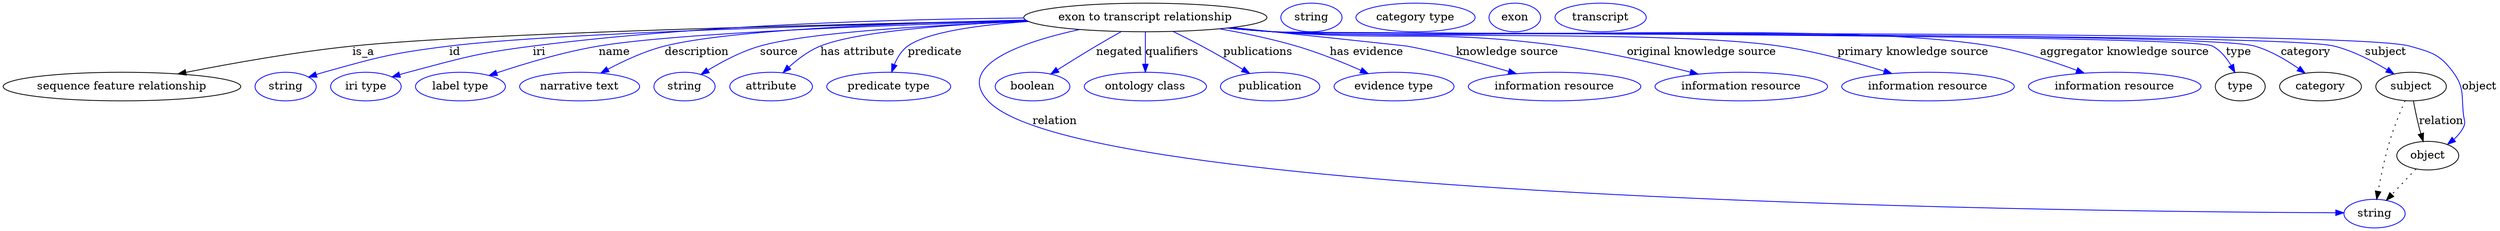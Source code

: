 digraph {
	graph [bb="0,0,3136.5,283"];
	node [label="\N"];
	"exon to transcript relationship"	[height=0.5,
		label="exon to transcript relationship",
		pos="1435.5,265",
		width=4.2427];
	"sequence feature relationship"	[height=0.5,
		pos="149.49,178",
		width=4.1524];
	"exon to transcript relationship" -> "sequence feature relationship"	[label=is_a,
		lp="453.49,221.5",
		pos="e,220.03,193.92 1285.8,261.23 1049.2,256.43 598.9,245.47 439.49,229 368.15,221.63 287.84,207.31 229.86,195.88"];
	id	[color=blue,
		height=0.5,
		label=string,
		pos="355.49,178",
		width=1.0652];
	"exon to transcript relationship" -> id	[color=blue,
		label=id,
		lp="568.49,221.5",
		pos="e,384.48,189.97 1286.4,261.02 1074.6,256.27 697.22,245.77 561.49,229 490.29,220.2 472.56,215.35 403.49,196 400.38,195.13 397.18,\
194.16 393.98,193.14",
		style=solid];
	iri	[color=blue,
		height=0.5,
		label="iri type",
		pos="456.49,178",
		width=1.2277];
	"exon to transcript relationship" -> iri	[color=blue,
		label=iri,
		lp="674.49,221.5",
		pos="e,489.41,190.14 1282.8,264.3 1127.1,262.91 879.11,256 666.49,229 595.75,220.02 578.42,214.25 509.49,196 506.12,195.11 502.64,194.13 \
499.16,193.11",
		style=solid];
	name	[color=blue,
		height=0.5,
		label="label type",
		pos="575.49,178",
		width=1.5707];
	"exon to transcript relationship" -> name	[color=blue,
		label=name,
		lp="768.49,221.5",
		pos="e,611.37,192.01 1287.4,260.45 1117.1,255.65 848.31,245.74 748.49,229 704.43,221.61 655.65,206.89 621.16,195.33",
		style=solid];
	description	[color=blue,
		height=0.5,
		label="narrative text",
		pos="725.49,178",
		width=2.0943];
	"exon to transcript relationship" -> description	[color=blue,
		label=description,
		lp="871.99,221.5",
		pos="e,751.86,194.94 1285,261.82 1134.6,258.46 914.06,250.03 831.49,229 806.69,222.69 780.68,210.51 760.63,199.76",
		style=solid];
	source	[color=blue,
		height=0.5,
		label=string,
		pos="857.49,178",
		width=1.0652];
	"exon to transcript relationship" -> source	[color=blue,
		label=source,
		lp="975.49,221.5",
		pos="e,878.06,193.2 1288.6,260.04 1169.8,255.61 1012.6,246.6 951.49,229 928.5,222.38 904.72,209.67 886.84,198.72",
		style=solid];
	"has attribute"	[color=blue,
		height=0.5,
		label=attribute,
		pos="965.49,178",
		width=1.4443];
	"exon to transcript relationship" -> "has attribute"	[color=blue,
		label="has attribute",
		lp="1074.5,221.5",
		pos="e,980.58,195.56 1287.8,260.35 1190.7,256.24 1073.5,247.51 1027.5,229 1012.8,223.11 998.9,212.51 987.97,202.59",
		style=solid];
	predicate	[color=blue,
		height=0.5,
		label="predicate type",
		pos="1113.5,178",
		width=2.1665];
	"exon to transcript relationship" -> predicate	[color=blue,
		label=predicate,
		lp="1171.5,221.5",
		pos="e,1117.2,196.15 1288.9,259.88 1226.4,255.5 1162.2,246.67 1137.5,229 1129.6,223.39 1124.2,214.5 1120.6,205.77",
		style=solid];
	relation	[color=blue,
		height=0.5,
		label=string,
		pos="2982.5,18",
		width=1.0652];
	"exon to transcript relationship" -> relation	[color=blue,
		label=relation,
		lp="1322.5,134.5",
		pos="e,2944.1,19.065 1353.1,249.77 1282.1,234.1 1197,204.99 1238.5,160 1356.6,31.928 2663.8,20.165 2933.9,19.103",
		style=solid];
	negated	[color=blue,
		height=0.5,
		label=boolean,
		pos="1294.5,178",
		width=1.2999];
	"exon to transcript relationship" -> negated	[color=blue,
		label=negated,
		lp="1402.5,221.5",
		pos="e,1317.5,193.97 1405,247.21 1394.9,241.54 1383.7,235.09 1373.5,229 1357.7,219.55 1340.4,208.65 1326,199.45",
		style=solid];
	qualifiers	[color=blue,
		height=0.5,
		label="ontology class",
		pos="1435.5,178",
		width=2.1304];
	"exon to transcript relationship" -> qualifiers	[color=blue,
		label=qualifiers,
		lp="1469,221.5",
		pos="e,1435.5,196.18 1435.5,246.8 1435.5,235.16 1435.5,219.55 1435.5,206.24",
		style=solid];
	publications	[color=blue,
		height=0.5,
		label=publication,
		pos="1592.5,178",
		width=1.7332];
	"exon to transcript relationship" -> publications	[color=blue,
		label=publications,
		lp="1577.5,221.5",
		pos="e,1566.8,194.57 1470.4,247.38 1482,241.72 1494.9,235.24 1506.5,229 1523.7,219.79 1542.4,208.98 1558,199.78",
		style=solid];
	"has evidence"	[color=blue,
		height=0.5,
		label="evidence type",
		pos="1748.5,178",
		width=2.0943];
	"exon to transcript relationship" -> "has evidence"	[color=blue,
		label="has evidence",
		lp="1714,221.5",
		pos="e,1716,194.34 1528.7,250.74 1559.8,245.28 1594.4,238.07 1625.5,229 1653.2,220.91 1683.2,208.77 1706.7,198.47",
		style=solid];
	"knowledge source"	[color=blue,
		height=0.5,
		label="information resource",
		pos="1950.5,178",
		width=3.015];
	"exon to transcript relationship" -> "knowledge source"	[color=blue,
		label="knowledge source",
		lp="1891,221.5",
		pos="e,1902.4,194.15 1545.2,252.43 1639.8,242.44 1761.7,229.51 1764.5,229 1807.9,220.91 1856,207.85 1892.5,197.12",
		style=solid];
	"original knowledge source"	[color=blue,
		height=0.5,
		label="information resource",
		pos="2185.5,178",
		width=3.015];
	"exon to transcript relationship" -> "original knowledge source"	[color=blue,
		label="original knowledge source",
		lp="2135.5,221.5",
		pos="e,2131.1,193.72 1541.7,252.01 1560.3,250.15 1579.4,248.39 1597.5,247 1758.1,234.59 1799.8,250.47 1959.5,229 2014.7,221.58 2076.3,\
207.55 2121.2,196.24",
		style=solid];
	"primary knowledge source"	[color=blue,
		height=0.5,
		label="information resource",
		pos="2420.5,178",
		width=3.015];
	"exon to transcript relationship" -> "primary knowledge source"	[color=blue,
		label="primary knowledge source",
		lp="2401.5,221.5",
		pos="e,2375,194.36 1540,251.85 1559.1,249.97 1578.9,248.24 1597.5,247 1738.6,237.62 2093.6,249.4 2233.5,229 2278.7,222.41 2328.6,208.74 \
2365.4,197.35",
		style=solid];
	"aggregator knowledge source"	[color=blue,
		height=0.5,
		label="information resource",
		pos="2655.5,178",
		width=3.015];
	"exon to transcript relationship" -> "aggregator knowledge source"	[color=blue,
		label="aggregator knowledge source",
		lp="2668,221.5",
		pos="e,2617.1,194.86 1539.5,251.77 1558.8,249.88 1578.7,248.17 1597.5,247 1797.8,234.52 2302.5,262.16 2500.5,229 2537.4,222.82 2577.5,\
209.69 2607.7,198.44",
		style=solid];
	type	[height=0.5,
		pos="2813.5,178",
		width=0.86659];
	"exon to transcript relationship" -> type	[color=blue,
		label=type,
		lp="2811.5,221.5",
		pos="e,2806.8,195.72 1539.1,251.74 1558.5,249.84 1578.6,248.13 1597.5,247 1630.2,245.04 2749.5,244.37 2778.5,229 2788.6,223.66 2796.3,\
213.97 2802,204.54",
		style=solid];
	category	[height=0.5,
		pos="2914.5,178",
		width=1.4263];
	"exon to transcript relationship" -> category	[color=blue,
		label=category,
		lp="2896,221.5",
		pos="e,2895.1,194.78 1539.1,251.73 1558.5,249.83 1578.6,248.13 1597.5,247 1665.9,242.92 2765.6,247.84 2831.5,229 2851.4,223.32 2871.3,\
211.57 2886.6,200.89",
		style=solid];
	subject	[height=0.5,
		pos="3028.5,178",
		width=1.2277];
	"exon to transcript relationship" -> subject	[color=blue,
		label=subject,
		lp="2996.5,221.5",
		pos="e,3006.9,193.84 1539.1,251.71 1558.5,249.81 1578.6,248.12 1597.5,247 1671.5,242.63 2859.6,246.96 2931.5,229 2955.3,223.04 2979.9,\
210.28 2998.4,199.14",
		style=solid];
	object	[height=0.5,
		pos="3049.5,91",
		width=1.0832];
	"exon to transcript relationship" -> object	[color=blue,
		label=object,
		lp="3114.5,178",
		pos="e,3074.4,105.25 1539.1,251.7 1558.5,249.8 1578.6,248.11 1597.5,247 1676.7,242.35 2950.1,250.67 3026.5,229 3053.9,221.22 3064.6,218.98 \
3081.5,196 3096.1,176.1 3091.6,166.51 3094.5,142 3095.3,135.38 3097.4,132.99 3094.5,127 3091.6,121.17 3087.3,116.02 3082.4,111.6",
		style=solid];
	association_type	[color=blue,
		height=0.5,
		label=string,
		pos="1644.5,265",
		width=1.0652];
	association_category	[color=blue,
		height=0.5,
		label="category type",
		pos="1775.5,265",
		width=2.0762];
	subject -> relation	[pos="e,2985.2,36.136 3020.9,160.24 3015,146.64 3006.9,126.88 3001.5,109 2995.2,88.265 2990.3,64.241 2987,46.231",
		style=dotted];
	subject -> object	[label=relation,
		lp="3066.5,134.5",
		pos="e,3043.7,108.98 3031.5,159.77 3033.3,150.09 3035.7,137.8 3038.5,127 3039.2,124.32 3039.9,121.53 3040.8,118.76"];
	"exon to transcript relationship_subject"	[color=blue,
		height=0.5,
		label=exon,
		pos="1900.5,265",
		width=0.9027];
	object -> relation	[pos="e,2997.3,34.713 3034.6,74.243 3025.7,64.775 3014.2,52.56 3004.2,42.024",
		style=dotted];
	"exon to transcript relationship_object"	[color=blue,
		height=0.5,
		label=transcript,
		pos="2008.5,265",
		width=1.5887];
}
